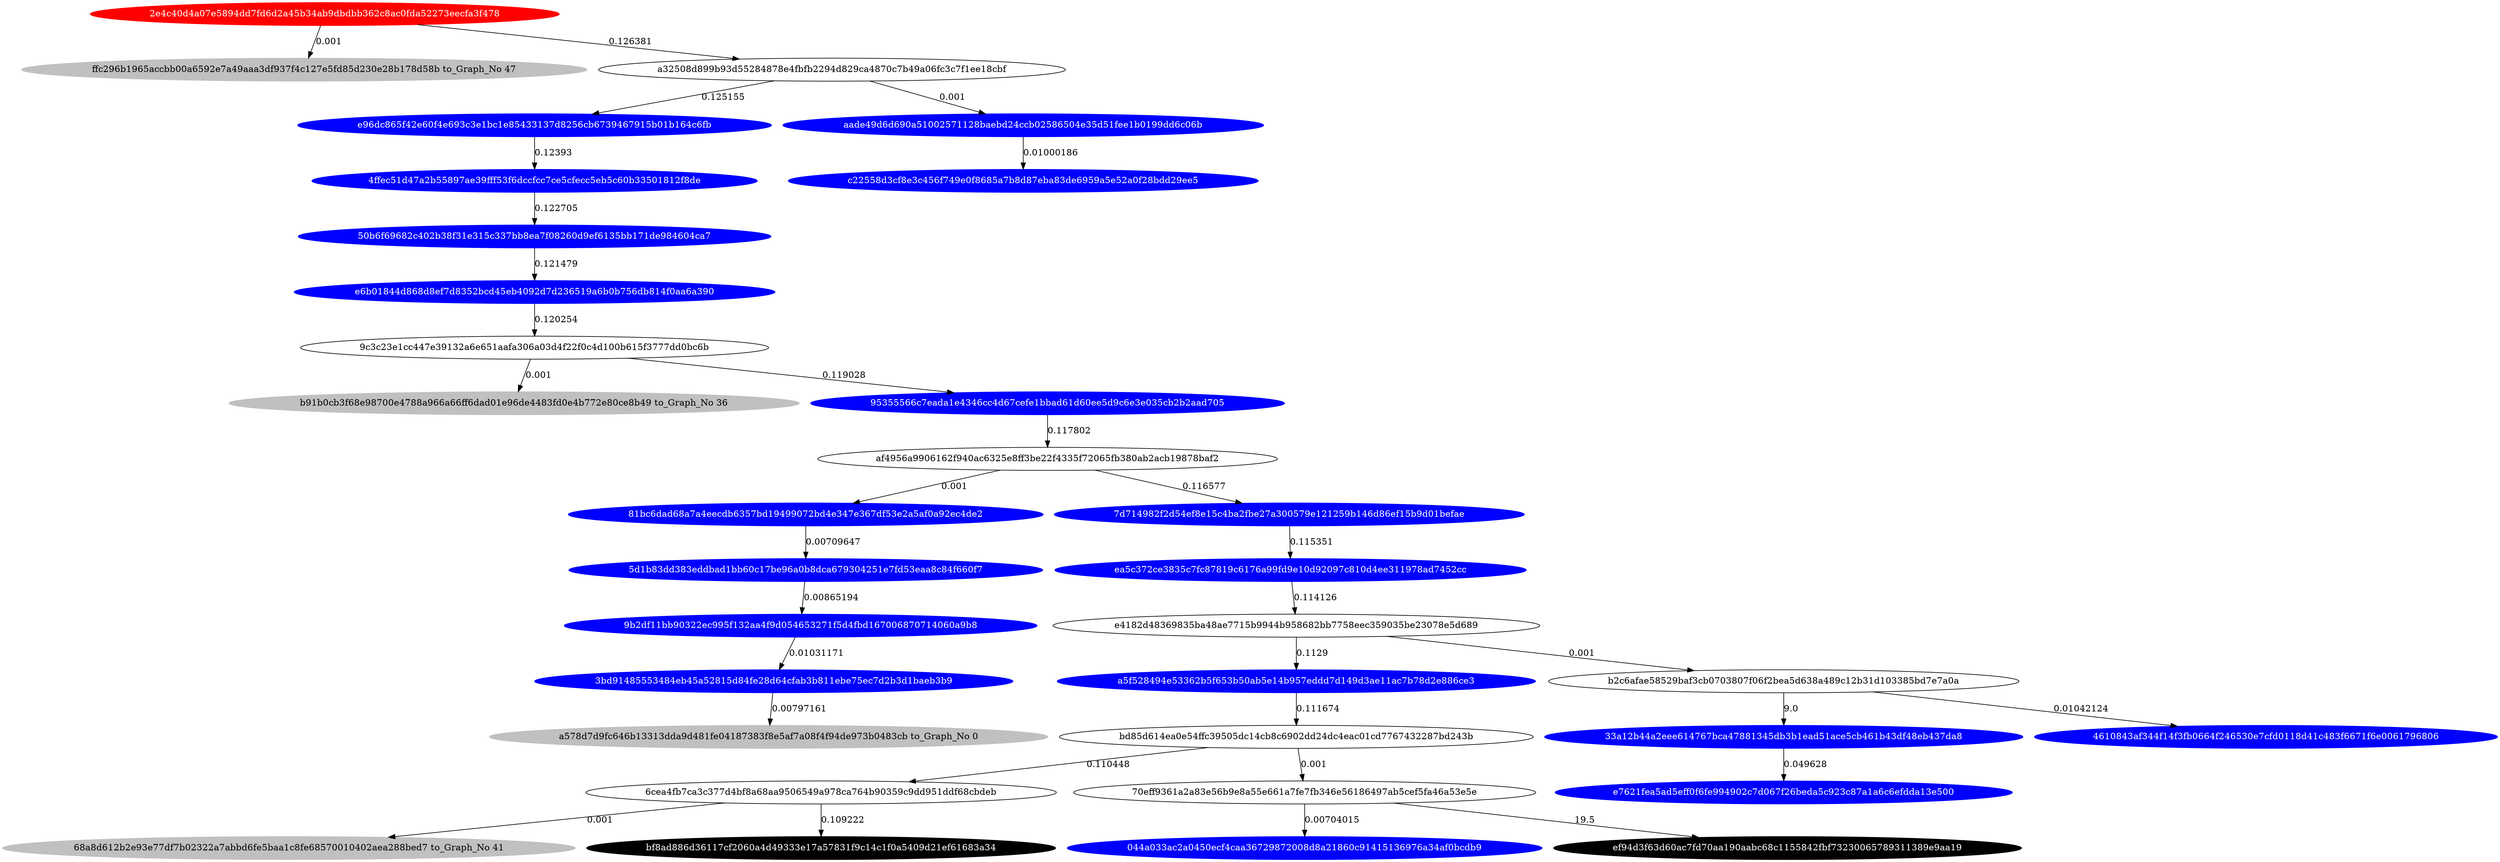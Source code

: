 digraph G{rankdir=TB;layout=dot;
"2e4c40d4a07e5894dd7fd6d2a45b34ab9dbdbb362c8ac0fda52273eecfa3f478" [style="solid,filled",color=red,fontcolor=white];
"81bc6dad68a7a4eecdb6357bd19499072bd4e347e367df53e2a5af0a92ec4de2" [style="solid,filled",color=blue,fontcolor=white];
"044a033ac2a0450ecf4caa36729872008d8a21860c91415136976a34af0bcdb9" [style="solid,filled",color=blue,fontcolor=white];
"b91b0cb3f68e98700e4788a966a66ff6dad01e96de4483fd0e4b772e80ce8b49" [style="solid,filled",color=gray,fontcolor=black,label= "b91b0cb3f68e98700e4788a966a66ff6dad01e96de4483fd0e4b772e80ce8b49 to_Graph_No 36"];
"50b6f69682c402b38f31e315c337bb8ea7f08260d9ef6135bb171de984604ca7" [style="solid,filled",color=blue,fontcolor=white];
"33a12b44a2eee614767bca47881345db3b1ead51ace5cb461b43df48eb437da8" [style="solid,filled",color=blue,fontcolor=white];
"4ffec51d47a2b55897ae39fff53f6dccfcc7ce5cfecc5eb5c60b33501812f8de" [style="solid,filled",color=blue,fontcolor=white];
"e96dc865f42e60f4e693c3e1bc1e85433137d8256cb6739467915b01b164c6fb" [style="solid,filled",color=blue,fontcolor=white];
"ef94d3f63d60ac7fd70aa190aabc68c1155842fbf73230065789311389e9aa19" [style="solid,filled",color=black,fontcolor=white];
"e7621fea5ad5eff0f6fe994902c7d067f26beda5c923c87a1a6c6efdda13e500" [style="solid,filled",color=blue,fontcolor=white];
"95355566c7eada1e4346cc4d67cefe1bbad61d60ee5d9c6e3e035cb2b2aad705" [style="solid,filled",color=blue,fontcolor=white];
"e6b01844d868d8ef7d8352bcd45eb4092d7d236519a6b0b756db814f0aa6a390" [style="solid,filled",color=blue,fontcolor=white];
"ea5c372ce3835c7fc87819c6176a99fd9e10d92097c810d4ee311978ad7452cc" [style="solid,filled",color=blue,fontcolor=white];
"c22558d3cf8e3c456f749e0f8685a7b8d87eba83de6959a5e52a0f28bdd29ee5" [style="solid,filled",color=blue,fontcolor=white];
"aade49d6d690a51002571128baebd24ccb02586504e35d51fee1b0199dd6c06b" [style="solid,filled",color=blue,fontcolor=white];
"3bd91485553484eb45a52815d84fe28d64cfab3b811ebe75ec7d2b3d1baeb3b9" [style="solid,filled",color=blue,fontcolor=white];
"7d714982f2d54ef8e15c4ba2fbe27a300579e121259b146d86ef15b9d01befae" [style="solid,filled",color=blue,fontcolor=white];
"a5f528494e53362b5f653b50ab5e14b957eddd7d149d3ae11ac7b78d2e886ce3" [style="solid,filled",color=blue,fontcolor=white];
"68a8d612b2e93e77df7b02322a7abbd6fe5baa1c8fe68570010402aea288bed7" [style="solid,filled",color=gray,fontcolor=black,label= "68a8d612b2e93e77df7b02322a7abbd6fe5baa1c8fe68570010402aea288bed7 to_Graph_No 41"];
"9b2df11bb90322ec995f132aa4f9d054653271f5d4fbd167006870714060a9b8" [style="solid,filled",color=blue,fontcolor=white];
"5d1b83dd383eddbad1bb60c17be96a0b8dca679304251e7fd53eaa8c84f660f7" [style="solid,filled",color=blue,fontcolor=white];
"4610843af344f14f3fb0664f246530e7cfd0118d41c483f6671f6e0061796806" [style="solid,filled",color=blue,fontcolor=white];
"ffc296b1965accbb00a6592e7a49aaa3df937f4c127e5fd85d230e28b178d58b" [style="solid,filled",color=gray,fontcolor=black,label= "ffc296b1965accbb00a6592e7a49aaa3df937f4c127e5fd85d230e28b178d58b to_Graph_No 47"];
"bf8ad886d36117cf2060a4d49333e17a57831f9c14c1f0a5409d21ef61683a34" [style="solid,filled",color=black,fontcolor=white];
"a578d7d9fc646b13313dda9d481fe04187383f8e5af7a08f4f94de973b0483cb" [style="solid,filled",color=gray,fontcolor=black,label= "a578d7d9fc646b13313dda9d481fe04187383f8e5af7a08f4f94de973b0483cb to_Graph_No 0"];
"6cea4fb7ca3c377d4bf8a68aa9506549a978ca764b90359c9dd951ddf68cbdeb" -> "68a8d612b2e93e77df7b02322a7abbd6fe5baa1c8fe68570010402aea288bed7" [label=0.001];
"bd85d614ea0e54ffc39505dc14cb8c6902dd24dc4eac01cd7767432287bd243b" -> "6cea4fb7ca3c377d4bf8a68aa9506549a978ca764b90359c9dd951ddf68cbdeb" [label=0.110448];
"9c3c23e1cc447e39132a6e651aafa306a03d4f22f0c4d100b615f3777dd0bc6b" -> "b91b0cb3f68e98700e4788a966a66ff6dad01e96de4483fd0e4b772e80ce8b49" [label=0.001];
"3bd91485553484eb45a52815d84fe28d64cfab3b811ebe75ec7d2b3d1baeb3b9" -> "a578d7d9fc646b13313dda9d481fe04187383f8e5af7a08f4f94de973b0483cb" [label=0.00797161];
"4ffec51d47a2b55897ae39fff53f6dccfcc7ce5cfecc5eb5c60b33501812f8de" -> "50b6f69682c402b38f31e315c337bb8ea7f08260d9ef6135bb171de984604ca7" [label=0.122705];
"a5f528494e53362b5f653b50ab5e14b957eddd7d149d3ae11ac7b78d2e886ce3" -> "bd85d614ea0e54ffc39505dc14cb8c6902dd24dc4eac01cd7767432287bd243b" [label=0.111674];
"b2c6afae58529baf3cb0703807f06f2bea5d638a489c12b31d103385bd7e7a0a" -> "4610843af344f14f3fb0664f246530e7cfd0118d41c483f6671f6e0061796806" [label=0.01042124];
"e6b01844d868d8ef7d8352bcd45eb4092d7d236519a6b0b756db814f0aa6a390" -> "9c3c23e1cc447e39132a6e651aafa306a03d4f22f0c4d100b615f3777dd0bc6b" [label=0.120254];
"9c3c23e1cc447e39132a6e651aafa306a03d4f22f0c4d100b615f3777dd0bc6b" -> "95355566c7eada1e4346cc4d67cefe1bbad61d60ee5d9c6e3e035cb2b2aad705" [label=0.119028];
"9b2df11bb90322ec995f132aa4f9d054653271f5d4fbd167006870714060a9b8" -> "3bd91485553484eb45a52815d84fe28d64cfab3b811ebe75ec7d2b3d1baeb3b9" [label=0.01031171];
"af4956a9906162f940ac6325e8ff3be22f4335f72065fb380ab2acb19878baf2" -> "7d714982f2d54ef8e15c4ba2fbe27a300579e121259b146d86ef15b9d01befae" [label=0.116577];
"e4182d48369835ba48ae7715b9944b958682bb7758eec359035be23078e5d689" -> "b2c6afae58529baf3cb0703807f06f2bea5d638a489c12b31d103385bd7e7a0a" [label=0.001];
"2e4c40d4a07e5894dd7fd6d2a45b34ab9dbdbb362c8ac0fda52273eecfa3f478" -> "a32508d899b93d55284878e4fbfb2294d829ca4870c7b49a06fc3c7f1ee18cbf" [label=0.126381];
"5d1b83dd383eddbad1bb60c17be96a0b8dca679304251e7fd53eaa8c84f660f7" -> "9b2df11bb90322ec995f132aa4f9d054653271f5d4fbd167006870714060a9b8" [label=0.00865194];
"a32508d899b93d55284878e4fbfb2294d829ca4870c7b49a06fc3c7f1ee18cbf" -> "e96dc865f42e60f4e693c3e1bc1e85433137d8256cb6739467915b01b164c6fb" [label=0.125155];
"e96dc865f42e60f4e693c3e1bc1e85433137d8256cb6739467915b01b164c6fb" -> "4ffec51d47a2b55897ae39fff53f6dccfcc7ce5cfecc5eb5c60b33501812f8de" [label=0.12393];
"ea5c372ce3835c7fc87819c6176a99fd9e10d92097c810d4ee311978ad7452cc" -> "e4182d48369835ba48ae7715b9944b958682bb7758eec359035be23078e5d689" [label=0.114126];
"b2c6afae58529baf3cb0703807f06f2bea5d638a489c12b31d103385bd7e7a0a" -> "33a12b44a2eee614767bca47881345db3b1ead51ace5cb461b43df48eb437da8" [label=9.0];
"33a12b44a2eee614767bca47881345db3b1ead51ace5cb461b43df48eb437da8" -> "e7621fea5ad5eff0f6fe994902c7d067f26beda5c923c87a1a6c6efdda13e500" [label=0.049628];
"95355566c7eada1e4346cc4d67cefe1bbad61d60ee5d9c6e3e035cb2b2aad705" -> "af4956a9906162f940ac6325e8ff3be22f4335f72065fb380ab2acb19878baf2" [label=0.117802];
"e4182d48369835ba48ae7715b9944b958682bb7758eec359035be23078e5d689" -> "a5f528494e53362b5f653b50ab5e14b957eddd7d149d3ae11ac7b78d2e886ce3" [label=0.1129];
"6cea4fb7ca3c377d4bf8a68aa9506549a978ca764b90359c9dd951ddf68cbdeb" -> "bf8ad886d36117cf2060a4d49333e17a57831f9c14c1f0a5409d21ef61683a34" [label=0.109222];
"a32508d899b93d55284878e4fbfb2294d829ca4870c7b49a06fc3c7f1ee18cbf" -> "aade49d6d690a51002571128baebd24ccb02586504e35d51fee1b0199dd6c06b" [label=0.001];
"70eff9361a2a83e56b9e8a55e661a7fe7fb346e56186497ab5cef5fa46a53e5e" -> "044a033ac2a0450ecf4caa36729872008d8a21860c91415136976a34af0bcdb9" [label=0.00704015];
"af4956a9906162f940ac6325e8ff3be22f4335f72065fb380ab2acb19878baf2" -> "81bc6dad68a7a4eecdb6357bd19499072bd4e347e367df53e2a5af0a92ec4de2" [label=0.001];
"2e4c40d4a07e5894dd7fd6d2a45b34ab9dbdbb362c8ac0fda52273eecfa3f478" -> "ffc296b1965accbb00a6592e7a49aaa3df937f4c127e5fd85d230e28b178d58b" [label=0.001];
"50b6f69682c402b38f31e315c337bb8ea7f08260d9ef6135bb171de984604ca7" -> "e6b01844d868d8ef7d8352bcd45eb4092d7d236519a6b0b756db814f0aa6a390" [label=0.121479];
"81bc6dad68a7a4eecdb6357bd19499072bd4e347e367df53e2a5af0a92ec4de2" -> "5d1b83dd383eddbad1bb60c17be96a0b8dca679304251e7fd53eaa8c84f660f7" [label=0.00709647];
"70eff9361a2a83e56b9e8a55e661a7fe7fb346e56186497ab5cef5fa46a53e5e" -> "ef94d3f63d60ac7fd70aa190aabc68c1155842fbf73230065789311389e9aa19" [label=19.5];
"aade49d6d690a51002571128baebd24ccb02586504e35d51fee1b0199dd6c06b" -> "c22558d3cf8e3c456f749e0f8685a7b8d87eba83de6959a5e52a0f28bdd29ee5" [label=0.01000186];
"7d714982f2d54ef8e15c4ba2fbe27a300579e121259b146d86ef15b9d01befae" -> "ea5c372ce3835c7fc87819c6176a99fd9e10d92097c810d4ee311978ad7452cc" [label=0.115351];
"bd85d614ea0e54ffc39505dc14cb8c6902dd24dc4eac01cd7767432287bd243b" -> "70eff9361a2a83e56b9e8a55e661a7fe7fb346e56186497ab5cef5fa46a53e5e" [label=0.001];
}